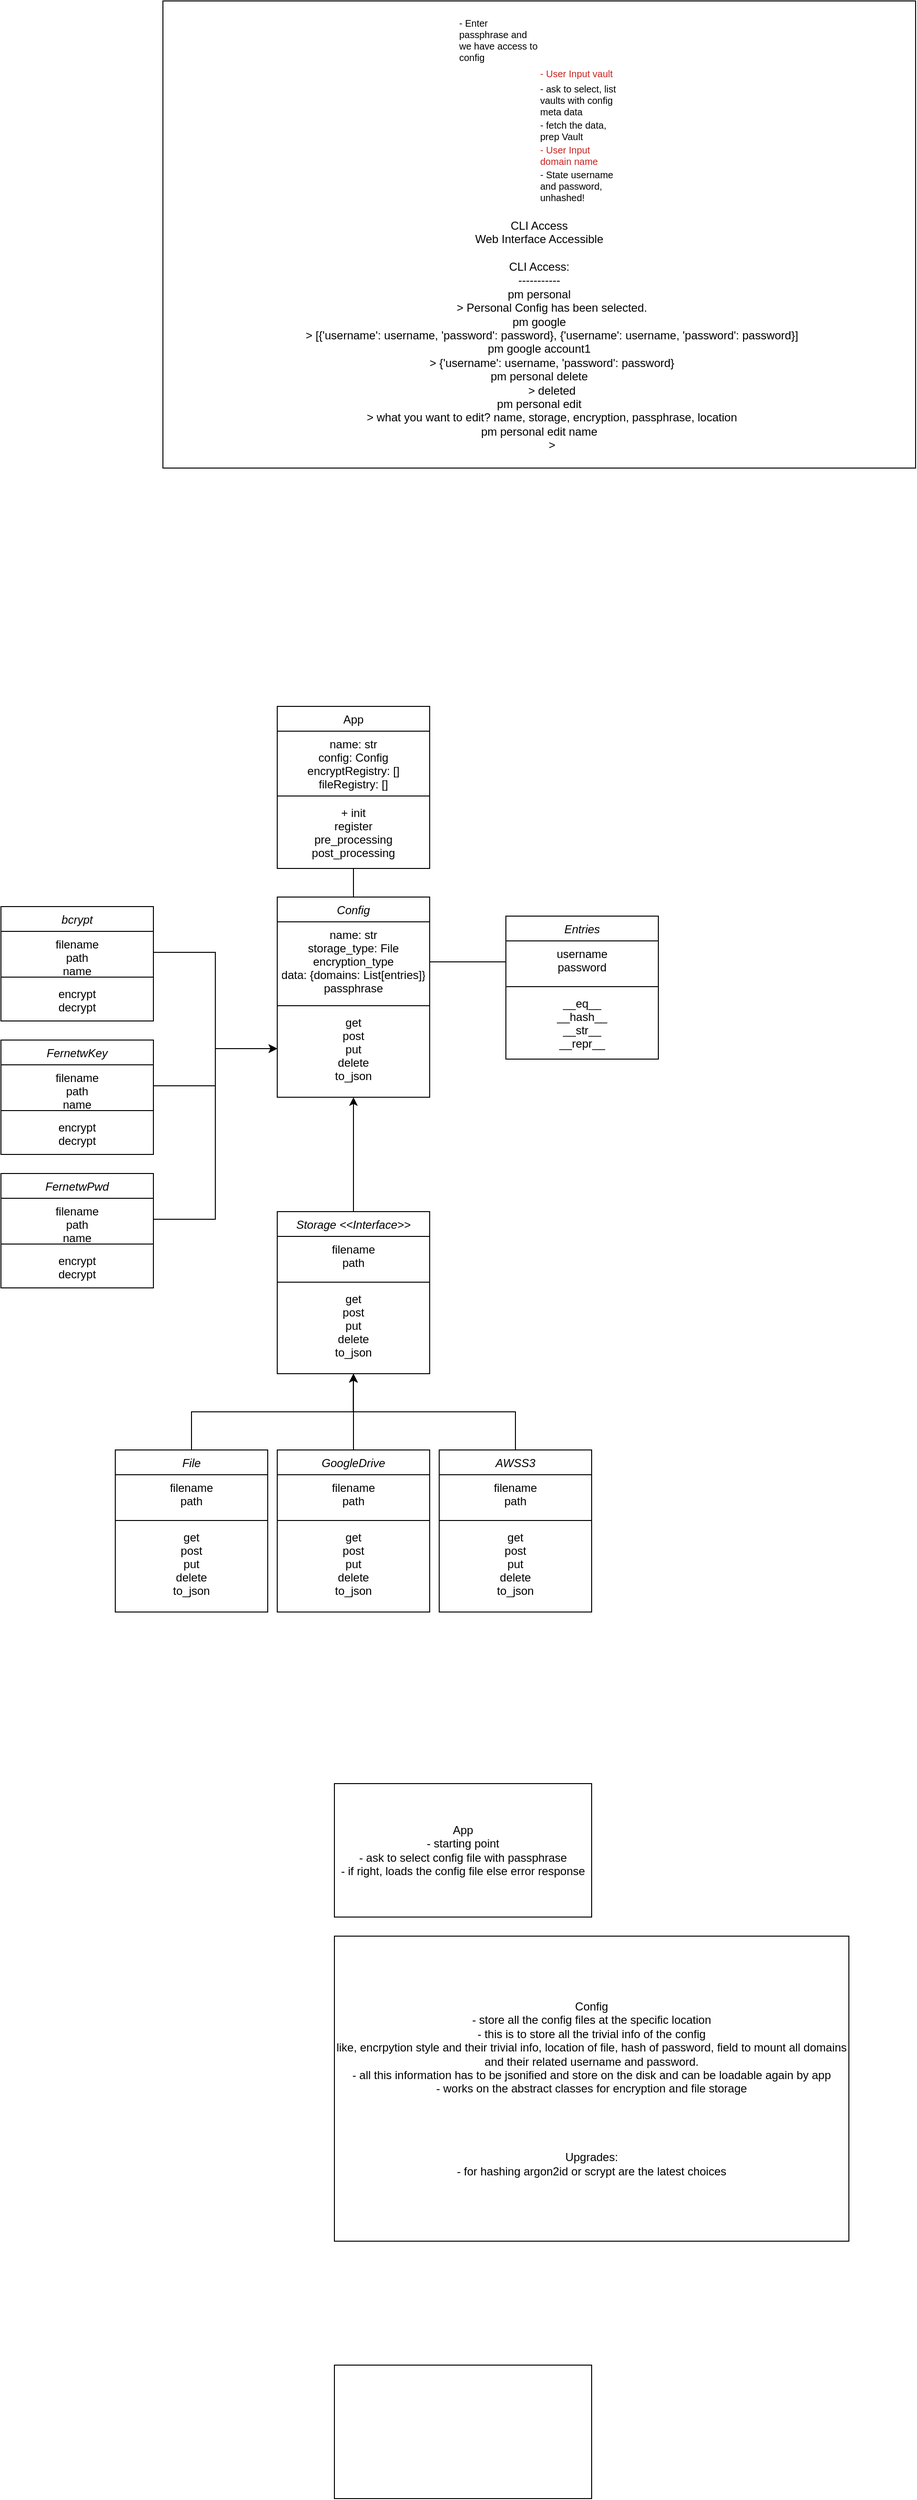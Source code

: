 <mxfile version="24.6.4" type="device">
  <diagram id="C5RBs43oDa-KdzZeNtuy" name="Page-1">
    <mxGraphModel dx="2261" dy="2076" grid="1" gridSize="10" guides="1" tooltips="1" connect="1" arrows="1" fold="1" page="1" pageScale="1" pageWidth="827" pageHeight="1169" math="0" shadow="0">
      <root>
        <mxCell id="WIyWlLk6GJQsqaUBKTNV-0" />
        <mxCell id="WIyWlLk6GJQsqaUBKTNV-1" parent="WIyWlLk6GJQsqaUBKTNV-0" />
        <mxCell id="zkfFHV4jXpPFQw0GAbJ--0" value="Entries" style="swimlane;fontStyle=2;align=center;verticalAlign=top;childLayout=stackLayout;horizontal=1;startSize=26;horizontalStack=0;resizeParent=1;resizeLast=0;collapsible=1;marginBottom=0;rounded=0;shadow=0;strokeWidth=1;labelBackgroundColor=none;" parent="WIyWlLk6GJQsqaUBKTNV-1" vertex="1">
          <mxGeometry x="260" width="160" height="150" as="geometry">
            <mxRectangle x="230" y="140" width="160" height="26" as="alternateBounds" />
          </mxGeometry>
        </mxCell>
        <mxCell id="zkfFHV4jXpPFQw0GAbJ--1" value="username&#xa;password" style="text;align=center;verticalAlign=top;spacingLeft=4;spacingRight=4;overflow=hidden;rotatable=0;points=[[0,0.5],[1,0.5]];portConstraint=eastwest;labelBackgroundColor=none;" parent="zkfFHV4jXpPFQw0GAbJ--0" vertex="1">
          <mxGeometry y="26" width="160" height="44" as="geometry" />
        </mxCell>
        <mxCell id="zkfFHV4jXpPFQw0GAbJ--4" value="" style="line;html=1;strokeWidth=1;align=left;verticalAlign=middle;spacingTop=-1;spacingLeft=3;spacingRight=3;rotatable=0;labelPosition=right;points=[];portConstraint=eastwest;labelBackgroundColor=none;" parent="zkfFHV4jXpPFQw0GAbJ--0" vertex="1">
          <mxGeometry y="70" width="160" height="8" as="geometry" />
        </mxCell>
        <mxCell id="zkfFHV4jXpPFQw0GAbJ--5" value="__eq__&#xa;__hash__&#xa;__str__&#xa;__repr__" style="text;align=center;verticalAlign=top;spacingLeft=4;spacingRight=4;overflow=hidden;rotatable=0;points=[[0,0.5],[1,0.5]];portConstraint=eastwest;labelBackgroundColor=none;" parent="zkfFHV4jXpPFQw0GAbJ--0" vertex="1">
          <mxGeometry y="78" width="160" height="72" as="geometry" />
        </mxCell>
        <mxCell id="zkfFHV4jXpPFQw0GAbJ--17" value="App" style="swimlane;fontStyle=0;align=center;verticalAlign=top;childLayout=stackLayout;horizontal=1;startSize=26;horizontalStack=0;resizeParent=1;resizeLast=0;collapsible=1;marginBottom=0;rounded=0;shadow=0;strokeWidth=1;labelBackgroundColor=none;" parent="WIyWlLk6GJQsqaUBKTNV-1" vertex="1">
          <mxGeometry x="20" y="-220" width="160" height="170" as="geometry">
            <mxRectangle x="120" y="-210" width="160" height="26" as="alternateBounds" />
          </mxGeometry>
        </mxCell>
        <mxCell id="zkfFHV4jXpPFQw0GAbJ--18" value="name: str&#xa;config: Config&#xa;encryptRegistry: []&#xa;fileRegistry: []" style="text;align=center;verticalAlign=top;spacingLeft=4;spacingRight=4;overflow=hidden;rotatable=0;points=[[0,0.5],[1,0.5]];portConstraint=eastwest;labelBackgroundColor=none;" parent="zkfFHV4jXpPFQw0GAbJ--17" vertex="1">
          <mxGeometry y="26" width="160" height="64" as="geometry" />
        </mxCell>
        <mxCell id="zkfFHV4jXpPFQw0GAbJ--23" value="" style="line;html=1;strokeWidth=1;align=left;verticalAlign=middle;spacingTop=-1;spacingLeft=3;spacingRight=3;rotatable=0;labelPosition=right;points=[];portConstraint=eastwest;labelBackgroundColor=none;" parent="zkfFHV4jXpPFQw0GAbJ--17" vertex="1">
          <mxGeometry y="90" width="160" height="8" as="geometry" />
        </mxCell>
        <mxCell id="zkfFHV4jXpPFQw0GAbJ--24" value="+ init&#xa;register&#xa;pre_processing&#xa;post_processing" style="text;align=center;verticalAlign=top;spacingLeft=4;spacingRight=4;overflow=hidden;rotatable=0;points=[[0,0.5],[1,0.5]];portConstraint=eastwest;labelBackgroundColor=none;" parent="zkfFHV4jXpPFQw0GAbJ--17" vertex="1">
          <mxGeometry y="98" width="160" height="72" as="geometry" />
        </mxCell>
        <mxCell id="KMxtjk_TlvN9ZybdX43b-0" value="Config" style="swimlane;fontStyle=2;align=center;verticalAlign=top;childLayout=stackLayout;horizontal=1;startSize=26;horizontalStack=0;resizeParent=1;resizeLast=0;collapsible=1;marginBottom=0;rounded=0;shadow=0;strokeWidth=1;labelBackgroundColor=none;" parent="WIyWlLk6GJQsqaUBKTNV-1" vertex="1">
          <mxGeometry x="20" y="-20" width="160" height="210" as="geometry">
            <mxRectangle x="20" y="-20" width="160" height="26" as="alternateBounds" />
          </mxGeometry>
        </mxCell>
        <mxCell id="KMxtjk_TlvN9ZybdX43b-1" value="name: str&#xa;storage_type: File&#xa;encryption_type&#xa;data: {domains: List[entries]}&#xa;passphrase" style="text;align=center;verticalAlign=top;spacingLeft=4;spacingRight=4;overflow=hidden;rotatable=0;points=[[0,0.5],[1,0.5]];portConstraint=eastwest;labelBackgroundColor=none;" parent="KMxtjk_TlvN9ZybdX43b-0" vertex="1">
          <mxGeometry y="26" width="160" height="84" as="geometry" />
        </mxCell>
        <mxCell id="KMxtjk_TlvN9ZybdX43b-2" value="" style="line;html=1;strokeWidth=1;align=left;verticalAlign=middle;spacingTop=-1;spacingLeft=3;spacingRight=3;rotatable=0;labelPosition=right;points=[];portConstraint=eastwest;labelBackgroundColor=none;" parent="KMxtjk_TlvN9ZybdX43b-0" vertex="1">
          <mxGeometry y="110" width="160" height="8" as="geometry" />
        </mxCell>
        <mxCell id="KMxtjk_TlvN9ZybdX43b-3" value="get&#xa;post&#xa;put&#xa;delete&#xa;to_json" style="text;align=center;verticalAlign=top;spacingLeft=4;spacingRight=4;overflow=hidden;rotatable=0;points=[[0,0.5],[1,0.5]];portConstraint=eastwest;labelBackgroundColor=none;" parent="KMxtjk_TlvN9ZybdX43b-0" vertex="1">
          <mxGeometry y="118" width="160" height="82" as="geometry" />
        </mxCell>
        <mxCell id="KMxtjk_TlvN9ZybdX43b-15" value="" style="endArrow=classic;html=1;rounded=0;exitX=0.5;exitY=0;exitDx=0;exitDy=0;edgeStyle=orthogonalEdgeStyle;entryX=0.5;entryY=1;entryDx=0;entryDy=0;labelBackgroundColor=none;fontColor=default;" parent="WIyWlLk6GJQsqaUBKTNV-1" source="KMxtjk_TlvN9ZybdX43b-26" edge="1">
          <mxGeometry width="50" height="50" relative="1" as="geometry">
            <mxPoint x="100" y="660" as="sourcePoint" />
            <mxPoint x="100" y="480" as="targetPoint" />
            <Array as="points" />
          </mxGeometry>
        </mxCell>
        <mxCell id="KMxtjk_TlvN9ZybdX43b-20" value="" style="endArrow=classic;html=1;rounded=0;exitX=0.5;exitY=0;exitDx=0;exitDy=0;edgeStyle=orthogonalEdgeStyle;entryX=0.499;entryY=1.003;entryDx=0;entryDy=0;entryPerimeter=0;labelBackgroundColor=none;fontColor=default;" parent="WIyWlLk6GJQsqaUBKTNV-1" source="KMxtjk_TlvN9ZybdX43b-21" edge="1">
          <mxGeometry width="50" height="50" relative="1" as="geometry">
            <mxPoint x="-70" y="660" as="sourcePoint" />
            <mxPoint x="99.84" y="480.366" as="targetPoint" />
            <Array as="points">
              <mxPoint x="-70" y="520" />
              <mxPoint x="100" y="520" />
            </Array>
          </mxGeometry>
        </mxCell>
        <mxCell id="KMxtjk_TlvN9ZybdX43b-21" value="File" style="swimlane;fontStyle=2;align=center;verticalAlign=top;childLayout=stackLayout;horizontal=1;startSize=26;horizontalStack=0;resizeParent=1;resizeLast=0;collapsible=1;marginBottom=0;rounded=0;shadow=0;strokeWidth=1;labelBackgroundColor=none;" parent="WIyWlLk6GJQsqaUBKTNV-1" vertex="1">
          <mxGeometry x="-150" y="560" width="160" height="170" as="geometry">
            <mxRectangle x="230" y="140" width="160" height="26" as="alternateBounds" />
          </mxGeometry>
        </mxCell>
        <mxCell id="KMxtjk_TlvN9ZybdX43b-22" value="filename&#xa;path" style="text;align=center;verticalAlign=top;spacingLeft=4;spacingRight=4;overflow=hidden;rotatable=0;points=[[0,0.5],[1,0.5]];portConstraint=eastwest;labelBackgroundColor=none;" parent="KMxtjk_TlvN9ZybdX43b-21" vertex="1">
          <mxGeometry y="26" width="160" height="44" as="geometry" />
        </mxCell>
        <mxCell id="KMxtjk_TlvN9ZybdX43b-23" value="" style="line;html=1;strokeWidth=1;align=left;verticalAlign=middle;spacingTop=-1;spacingLeft=3;spacingRight=3;rotatable=0;labelPosition=right;points=[];portConstraint=eastwest;labelBackgroundColor=none;" parent="KMxtjk_TlvN9ZybdX43b-21" vertex="1">
          <mxGeometry y="70" width="160" height="8" as="geometry" />
        </mxCell>
        <mxCell id="KMxtjk_TlvN9ZybdX43b-25" value="get&#xa;post&#xa;put&#xa;delete&#xa;to_json" style="text;align=center;verticalAlign=top;spacingLeft=4;spacingRight=4;overflow=hidden;rotatable=0;points=[[0,0.5],[1,0.5]];portConstraint=eastwest;labelBackgroundColor=none;" parent="KMxtjk_TlvN9ZybdX43b-21" vertex="1">
          <mxGeometry y="78" width="160" height="92" as="geometry" />
        </mxCell>
        <mxCell id="KMxtjk_TlvN9ZybdX43b-26" value="GoogleDrive" style="swimlane;fontStyle=2;align=center;verticalAlign=top;childLayout=stackLayout;horizontal=1;startSize=26;horizontalStack=0;resizeParent=1;resizeLast=0;collapsible=1;marginBottom=0;rounded=0;shadow=0;strokeWidth=1;labelBackgroundColor=none;" parent="WIyWlLk6GJQsqaUBKTNV-1" vertex="1">
          <mxGeometry x="20" y="560" width="160" height="170" as="geometry">
            <mxRectangle x="230" y="140" width="160" height="26" as="alternateBounds" />
          </mxGeometry>
        </mxCell>
        <mxCell id="KMxtjk_TlvN9ZybdX43b-27" value="filename&#xa;path" style="text;align=center;verticalAlign=top;spacingLeft=4;spacingRight=4;overflow=hidden;rotatable=0;points=[[0,0.5],[1,0.5]];portConstraint=eastwest;labelBackgroundColor=none;" parent="KMxtjk_TlvN9ZybdX43b-26" vertex="1">
          <mxGeometry y="26" width="160" height="44" as="geometry" />
        </mxCell>
        <mxCell id="KMxtjk_TlvN9ZybdX43b-28" value="" style="line;html=1;strokeWidth=1;align=left;verticalAlign=middle;spacingTop=-1;spacingLeft=3;spacingRight=3;rotatable=0;labelPosition=right;points=[];portConstraint=eastwest;labelBackgroundColor=none;" parent="KMxtjk_TlvN9ZybdX43b-26" vertex="1">
          <mxGeometry y="70" width="160" height="8" as="geometry" />
        </mxCell>
        <mxCell id="KMxtjk_TlvN9ZybdX43b-29" value="get&#xa;post&#xa;put&#xa;delete&#xa;to_json" style="text;align=center;verticalAlign=top;spacingLeft=4;spacingRight=4;overflow=hidden;rotatable=0;points=[[0,0.5],[1,0.5]];portConstraint=eastwest;labelBackgroundColor=none;" parent="KMxtjk_TlvN9ZybdX43b-26" vertex="1">
          <mxGeometry y="78" width="160" height="92" as="geometry" />
        </mxCell>
        <mxCell id="KMxtjk_TlvN9ZybdX43b-30" value="AWSS3" style="swimlane;fontStyle=2;align=center;verticalAlign=top;childLayout=stackLayout;horizontal=1;startSize=26;horizontalStack=0;resizeParent=1;resizeLast=0;collapsible=1;marginBottom=0;rounded=0;shadow=0;strokeWidth=1;labelBackgroundColor=none;" parent="WIyWlLk6GJQsqaUBKTNV-1" vertex="1">
          <mxGeometry x="190" y="560" width="160" height="170" as="geometry">
            <mxRectangle x="230" y="140" width="160" height="26" as="alternateBounds" />
          </mxGeometry>
        </mxCell>
        <mxCell id="KMxtjk_TlvN9ZybdX43b-31" value="filename&#xa;path" style="text;align=center;verticalAlign=top;spacingLeft=4;spacingRight=4;overflow=hidden;rotatable=0;points=[[0,0.5],[1,0.5]];portConstraint=eastwest;labelBackgroundColor=none;" parent="KMxtjk_TlvN9ZybdX43b-30" vertex="1">
          <mxGeometry y="26" width="160" height="44" as="geometry" />
        </mxCell>
        <mxCell id="KMxtjk_TlvN9ZybdX43b-32" value="" style="line;html=1;strokeWidth=1;align=left;verticalAlign=middle;spacingTop=-1;spacingLeft=3;spacingRight=3;rotatable=0;labelPosition=right;points=[];portConstraint=eastwest;labelBackgroundColor=none;" parent="KMxtjk_TlvN9ZybdX43b-30" vertex="1">
          <mxGeometry y="70" width="160" height="8" as="geometry" />
        </mxCell>
        <mxCell id="KMxtjk_TlvN9ZybdX43b-33" value="get&#xa;post&#xa;put&#xa;delete&#xa;to_json" style="text;align=center;verticalAlign=top;spacingLeft=4;spacingRight=4;overflow=hidden;rotatable=0;points=[[0,0.5],[1,0.5]];portConstraint=eastwest;labelBackgroundColor=none;" parent="KMxtjk_TlvN9ZybdX43b-30" vertex="1">
          <mxGeometry y="78" width="160" height="92" as="geometry" />
        </mxCell>
        <mxCell id="KMxtjk_TlvN9ZybdX43b-36" value="" style="endArrow=none;html=1;rounded=0;entryX=0.5;entryY=1;entryDx=0;entryDy=0;exitX=0.5;exitY=0;exitDx=0;exitDy=0;edgeStyle=orthogonalEdgeStyle;labelBackgroundColor=none;fontColor=default;" parent="WIyWlLk6GJQsqaUBKTNV-1" source="KMxtjk_TlvN9ZybdX43b-0" target="zkfFHV4jXpPFQw0GAbJ--17" edge="1">
          <mxGeometry width="50" height="50" relative="1" as="geometry">
            <mxPoint x="70" y="-190" as="sourcePoint" />
            <mxPoint x="120" y="-240" as="targetPoint" />
          </mxGeometry>
        </mxCell>
        <mxCell id="KMxtjk_TlvN9ZybdX43b-38" value="" style="endArrow=classic;html=1;rounded=0;exitX=0.5;exitY=0;exitDx=0;exitDy=0;edgeStyle=elbowEdgeStyle;elbow=vertical;labelBackgroundColor=none;fontColor=default;" parent="WIyWlLk6GJQsqaUBKTNV-1" source="KMxtjk_TlvN9ZybdX43b-30" edge="1">
          <mxGeometry width="50" height="50" relative="1" as="geometry">
            <mxPoint x="270" y="660" as="sourcePoint" />
            <mxPoint x="100" y="480" as="targetPoint" />
            <Array as="points">
              <mxPoint x="180" y="520" />
            </Array>
          </mxGeometry>
        </mxCell>
        <mxCell id="KMxtjk_TlvN9ZybdX43b-39" value="FernetwKey" style="swimlane;fontStyle=2;align=center;verticalAlign=top;childLayout=stackLayout;horizontal=1;startSize=26;horizontalStack=0;resizeParent=1;resizeLast=0;collapsible=1;marginBottom=0;rounded=0;shadow=0;strokeWidth=1;labelBackgroundColor=none;" parent="WIyWlLk6GJQsqaUBKTNV-1" vertex="1">
          <mxGeometry x="-270" y="130" width="160" height="120" as="geometry">
            <mxRectangle x="-270" y="130" width="160" height="26" as="alternateBounds" />
          </mxGeometry>
        </mxCell>
        <mxCell id="KMxtjk_TlvN9ZybdX43b-40" value="filename&#xa;path&#xa;name" style="text;align=center;verticalAlign=top;spacingLeft=4;spacingRight=4;overflow=hidden;rotatable=0;points=[[0,0.5],[1,0.5]];portConstraint=eastwest;labelBackgroundColor=none;" parent="KMxtjk_TlvN9ZybdX43b-39" vertex="1">
          <mxGeometry y="26" width="160" height="44" as="geometry" />
        </mxCell>
        <mxCell id="KMxtjk_TlvN9ZybdX43b-41" value="" style="line;html=1;strokeWidth=1;align=left;verticalAlign=middle;spacingTop=-1;spacingLeft=3;spacingRight=3;rotatable=0;labelPosition=right;points=[];portConstraint=eastwest;labelBackgroundColor=none;" parent="KMxtjk_TlvN9ZybdX43b-39" vertex="1">
          <mxGeometry y="70" width="160" height="8" as="geometry" />
        </mxCell>
        <mxCell id="KMxtjk_TlvN9ZybdX43b-42" value="encrypt&#xa;decrypt" style="text;align=center;verticalAlign=top;spacingLeft=4;spacingRight=4;overflow=hidden;rotatable=0;points=[[0,0.5],[1,0.5]];portConstraint=eastwest;labelBackgroundColor=none;" parent="KMxtjk_TlvN9ZybdX43b-39" vertex="1">
          <mxGeometry y="78" width="160" height="42" as="geometry" />
        </mxCell>
        <mxCell id="KMxtjk_TlvN9ZybdX43b-44" value="FernetwPwd" style="swimlane;fontStyle=2;align=center;verticalAlign=top;childLayout=stackLayout;horizontal=1;startSize=26;horizontalStack=0;resizeParent=1;resizeLast=0;collapsible=1;marginBottom=0;rounded=0;shadow=0;strokeWidth=1;labelBackgroundColor=none;" parent="WIyWlLk6GJQsqaUBKTNV-1" vertex="1">
          <mxGeometry x="-270" y="270" width="160" height="120" as="geometry">
            <mxRectangle x="-270" y="270" width="160" height="26" as="alternateBounds" />
          </mxGeometry>
        </mxCell>
        <mxCell id="KMxtjk_TlvN9ZybdX43b-45" value="filename&#xa;path&#xa;name" style="text;align=center;verticalAlign=top;spacingLeft=4;spacingRight=4;overflow=hidden;rotatable=0;points=[[0,0.5],[1,0.5]];portConstraint=eastwest;labelBackgroundColor=none;" parent="KMxtjk_TlvN9ZybdX43b-44" vertex="1">
          <mxGeometry y="26" width="160" height="44" as="geometry" />
        </mxCell>
        <mxCell id="KMxtjk_TlvN9ZybdX43b-46" value="" style="line;html=1;strokeWidth=1;align=left;verticalAlign=middle;spacingTop=-1;spacingLeft=3;spacingRight=3;rotatable=0;labelPosition=right;points=[];portConstraint=eastwest;labelBackgroundColor=none;" parent="KMxtjk_TlvN9ZybdX43b-44" vertex="1">
          <mxGeometry y="70" width="160" height="8" as="geometry" />
        </mxCell>
        <mxCell id="KMxtjk_TlvN9ZybdX43b-47" value="encrypt&#xa;decrypt" style="text;align=center;verticalAlign=top;spacingLeft=4;spacingRight=4;overflow=hidden;rotatable=0;points=[[0,0.5],[1,0.5]];portConstraint=eastwest;labelBackgroundColor=none;" parent="KMxtjk_TlvN9ZybdX43b-44" vertex="1">
          <mxGeometry y="78" width="160" height="42" as="geometry" />
        </mxCell>
        <mxCell id="KMxtjk_TlvN9ZybdX43b-49" value="" style="endArrow=classic;html=1;rounded=0;entryX=0;entryY=0.5;entryDx=0;entryDy=0;exitX=1;exitY=0.5;exitDx=0;exitDy=0;edgeStyle=elbowEdgeStyle;labelBackgroundColor=none;fontColor=default;" parent="WIyWlLk6GJQsqaUBKTNV-1" source="KMxtjk_TlvN9ZybdX43b-40" target="KMxtjk_TlvN9ZybdX43b-3" edge="1">
          <mxGeometry width="50" height="50" relative="1" as="geometry">
            <mxPoint x="-60" y="250" as="sourcePoint" />
            <mxPoint x="-10" y="200" as="targetPoint" />
          </mxGeometry>
        </mxCell>
        <mxCell id="KMxtjk_TlvN9ZybdX43b-50" value="" style="endArrow=classic;html=1;rounded=0;entryX=0;entryY=0.5;entryDx=0;entryDy=0;exitX=1;exitY=0.5;exitDx=0;exitDy=0;edgeStyle=elbowEdgeStyle;labelBackgroundColor=none;fontColor=default;" parent="WIyWlLk6GJQsqaUBKTNV-1" source="KMxtjk_TlvN9ZybdX43b-45" target="KMxtjk_TlvN9ZybdX43b-3" edge="1">
          <mxGeometry width="50" height="50" relative="1" as="geometry">
            <mxPoint x="-130" y="148" as="sourcePoint" />
            <mxPoint x="30" y="189" as="targetPoint" />
          </mxGeometry>
        </mxCell>
        <mxCell id="KMxtjk_TlvN9ZybdX43b-51" value="bcrypt" style="swimlane;fontStyle=2;align=center;verticalAlign=top;childLayout=stackLayout;horizontal=1;startSize=26;horizontalStack=0;resizeParent=1;resizeLast=0;collapsible=1;marginBottom=0;rounded=0;shadow=0;strokeWidth=1;labelBackgroundColor=none;" parent="WIyWlLk6GJQsqaUBKTNV-1" vertex="1">
          <mxGeometry x="-270" y="-10" width="160" height="120" as="geometry">
            <mxRectangle x="-270" y="-10" width="160" height="26" as="alternateBounds" />
          </mxGeometry>
        </mxCell>
        <mxCell id="KMxtjk_TlvN9ZybdX43b-52" value="filename&#xa;path&#xa;name" style="text;align=center;verticalAlign=top;spacingLeft=4;spacingRight=4;overflow=hidden;rotatable=0;points=[[0,0.5],[1,0.5]];portConstraint=eastwest;labelBackgroundColor=none;" parent="KMxtjk_TlvN9ZybdX43b-51" vertex="1">
          <mxGeometry y="26" width="160" height="44" as="geometry" />
        </mxCell>
        <mxCell id="KMxtjk_TlvN9ZybdX43b-53" value="" style="line;html=1;strokeWidth=1;align=left;verticalAlign=middle;spacingTop=-1;spacingLeft=3;spacingRight=3;rotatable=0;labelPosition=right;points=[];portConstraint=eastwest;labelBackgroundColor=none;" parent="KMxtjk_TlvN9ZybdX43b-51" vertex="1">
          <mxGeometry y="70" width="160" height="8" as="geometry" />
        </mxCell>
        <mxCell id="KMxtjk_TlvN9ZybdX43b-54" value="encrypt&#xa;decrypt" style="text;align=center;verticalAlign=top;spacingLeft=4;spacingRight=4;overflow=hidden;rotatable=0;points=[[0,0.5],[1,0.5]];portConstraint=eastwest;labelBackgroundColor=none;" parent="KMxtjk_TlvN9ZybdX43b-51" vertex="1">
          <mxGeometry y="78" width="160" height="42" as="geometry" />
        </mxCell>
        <mxCell id="KMxtjk_TlvN9ZybdX43b-55" value="" style="endArrow=classic;html=1;rounded=0;entryX=0;entryY=0.5;entryDx=0;entryDy=0;exitX=1;exitY=0.5;exitDx=0;exitDy=0;edgeStyle=elbowEdgeStyle;labelBackgroundColor=none;fontColor=default;" parent="WIyWlLk6GJQsqaUBKTNV-1" source="KMxtjk_TlvN9ZybdX43b-52" target="KMxtjk_TlvN9ZybdX43b-3" edge="1">
          <mxGeometry width="50" height="50" relative="1" as="geometry">
            <mxPoint x="300" y="200" as="sourcePoint" />
            <mxPoint x="350" y="150" as="targetPoint" />
          </mxGeometry>
        </mxCell>
        <mxCell id="KMxtjk_TlvN9ZybdX43b-56" value="&lt;table align=&quot;center&quot; style=&quot;font-family: &amp;quot;Liberation Sans&amp;quot;; font-size: x-small;&quot; border=&quot;0&quot; cellspacing=&quot;0&quot;&gt;&lt;colgroup width=&quot;85&quot; span=&quot;2&quot;&gt;&lt;/colgroup&gt;&lt;tbody&gt;&lt;tr&gt;&lt;td align=&quot;left&quot; height=&quot;17&quot;&gt;- Enter passphrase and we have access to config&lt;/td&gt;&lt;td align=&quot;left&quot;&gt;&lt;br&gt;&lt;/td&gt;&lt;/tr&gt;&lt;tr&gt;&lt;td align=&quot;left&quot; height=&quot;17&quot;&gt;&lt;br&gt;&lt;/td&gt;&lt;td align=&quot;left&quot;&gt;&lt;font color=&quot;#C9211E&quot;&gt;- User Input vault&lt;/font&gt;&lt;/td&gt;&lt;/tr&gt;&lt;tr&gt;&lt;td align=&quot;left&quot; height=&quot;17&quot;&gt;&lt;br&gt;&lt;/td&gt;&lt;td align=&quot;left&quot;&gt;- ask to select, list vaults with config meta data&lt;/td&gt;&lt;/tr&gt;&lt;tr&gt;&lt;td align=&quot;left&quot; height=&quot;17&quot;&gt;&lt;br&gt;&lt;/td&gt;&lt;td align=&quot;left&quot;&gt;- fetch the data, prep Vault&lt;/td&gt;&lt;/tr&gt;&lt;tr&gt;&lt;td align=&quot;left&quot; height=&quot;17&quot;&gt;&lt;br&gt;&lt;/td&gt;&lt;td align=&quot;left&quot;&gt;&lt;font color=&quot;#C9211E&quot;&gt;- User Input domain name&lt;/font&gt;&lt;/td&gt;&lt;/tr&gt;&lt;tr&gt;&lt;td align=&quot;left&quot; height=&quot;17&quot;&gt;&lt;br&gt;&lt;/td&gt;&lt;td align=&quot;left&quot;&gt;- State username and password, unhashed!&lt;/td&gt;&lt;/tr&gt;&lt;/tbody&gt;&lt;/table&gt;&lt;br&gt;&lt;div&gt;&lt;div&gt;CLI Access&lt;/div&gt;&lt;div&gt;Web Interface Accessible&lt;/div&gt;&lt;div&gt;&lt;br&gt;&lt;/div&gt;&lt;div&gt;CLI Access:&lt;/div&gt;&lt;div&gt;-----------&lt;/div&gt;&lt;div&gt;pm personal&lt;/div&gt;&lt;div&gt;&lt;span style=&quot;white-space: normal;&quot;&gt;&lt;span style=&quot;white-space:pre&quot;&gt;&#x9;&lt;/span&gt;&amp;gt; Personal Config has been selected.&lt;/span&gt;&lt;/div&gt;&lt;div&gt;pm google&lt;/div&gt;&lt;div&gt;&lt;span style=&quot;white-space: normal;&quot;&gt;&lt;span style=&quot;white-space:pre&quot;&gt;&#x9;&lt;/span&gt;&amp;gt; [{&#39;username&#39;: username, &#39;password&#39;: password}, {&#39;username&#39;: username, &#39;password&#39;: password}]&lt;/span&gt;&lt;/div&gt;&lt;div&gt;pm google account1&lt;/div&gt;&lt;div&gt;&lt;span style=&quot;white-space: normal;&quot;&gt;&lt;span style=&quot;white-space:pre&quot;&gt;&#x9;&lt;/span&gt;&amp;gt; {&#39;username&#39;: username, &#39;password&#39;: password}&lt;/span&gt;&lt;/div&gt;&lt;div&gt;pm personal delete&lt;/div&gt;&lt;div&gt;&lt;span style=&quot;white-space: normal;&quot;&gt;&lt;span style=&quot;white-space:pre&quot;&gt;&#x9;&lt;/span&gt;&amp;gt; deleted&lt;/span&gt;&lt;/div&gt;&lt;div&gt;pm personal edit&lt;/div&gt;&lt;div&gt;&lt;span style=&quot;white-space: normal;&quot;&gt;&lt;span style=&quot;white-space:pre&quot;&gt;&#x9;&lt;/span&gt;&amp;gt; what you want to edit? name, storage, encryption, passphrase, location&lt;/span&gt;&lt;/div&gt;&lt;div&gt;pm personal edit name&lt;/div&gt;&lt;div&gt;&lt;span style=&quot;white-space: normal;&quot;&gt;&lt;span style=&quot;white-space:pre&quot;&gt;&#x9;&lt;/span&gt;&amp;gt;&lt;/span&gt;&lt;/div&gt;&lt;/div&gt;" style="rounded=0;whiteSpace=wrap;html=1;" parent="WIyWlLk6GJQsqaUBKTNV-1" vertex="1">
          <mxGeometry x="-100" y="-960" width="790" height="490" as="geometry" />
        </mxCell>
        <mxCell id="9E2WWU8BKXoRJev0Updc-2" value="&lt;div&gt;App&lt;/div&gt;&lt;div&gt;- starting point&lt;/div&gt;&lt;div&gt;- ask to select config file with passphrase&lt;/div&gt;&lt;div&gt;- if right, loads the config file else error response&lt;/div&gt;" style="rounded=0;whiteSpace=wrap;html=1;" parent="WIyWlLk6GJQsqaUBKTNV-1" vertex="1">
          <mxGeometry x="80" y="910" width="270" height="140" as="geometry" />
        </mxCell>
        <mxCell id="9E2WWU8BKXoRJev0Updc-3" value="&lt;div&gt;Config&lt;/div&gt;&lt;div&gt;- store all the config files at the specific location&lt;/div&gt;&lt;div&gt;- this is to store all the trivial info of the config&lt;/div&gt;&lt;div&gt;like, encrpytion style and their trivial info, location of file, hash of password, field to mount all domains and their related username and password.&lt;/div&gt;&lt;div&gt;- all this information has to be jsonified and store on the disk and can be loadable again by app&lt;/div&gt;&lt;div&gt;- works on the abstract classes for encryption and file storage&lt;/div&gt;&lt;div&gt;&lt;br&gt;&lt;/div&gt;&lt;div&gt;&lt;br&gt;&lt;/div&gt;&lt;div&gt;&lt;br&gt;&lt;/div&gt;&lt;div&gt;&lt;br&gt;&lt;/div&gt;&lt;div&gt;Upgrades:&lt;/div&gt;&lt;div&gt;- for hashing&amp;nbsp;argon2id or scrypt are the latest choices&lt;/div&gt;" style="rounded=0;whiteSpace=wrap;html=1;" parent="WIyWlLk6GJQsqaUBKTNV-1" vertex="1">
          <mxGeometry x="80" y="1070" width="540" height="320" as="geometry" />
        </mxCell>
        <mxCell id="9E2WWU8BKXoRJev0Updc-4" value="" style="rounded=0;whiteSpace=wrap;html=1;" parent="WIyWlLk6GJQsqaUBKTNV-1" vertex="1">
          <mxGeometry x="80" y="1520" width="270" height="140" as="geometry" />
        </mxCell>
        <mxCell id="9E2WWU8BKXoRJev0Updc-7" value="Storage &lt;&lt;Interface&gt;&gt;" style="swimlane;fontStyle=2;align=center;verticalAlign=top;childLayout=stackLayout;horizontal=1;startSize=26;horizontalStack=0;resizeParent=1;resizeLast=0;collapsible=1;marginBottom=0;rounded=0;shadow=0;strokeWidth=1;labelBackgroundColor=none;" parent="WIyWlLk6GJQsqaUBKTNV-1" vertex="1">
          <mxGeometry x="20" y="310" width="160" height="170" as="geometry">
            <mxRectangle x="230" y="140" width="160" height="26" as="alternateBounds" />
          </mxGeometry>
        </mxCell>
        <mxCell id="9E2WWU8BKXoRJev0Updc-8" value="filename&#xa;path" style="text;align=center;verticalAlign=top;spacingLeft=4;spacingRight=4;overflow=hidden;rotatable=0;points=[[0,0.5],[1,0.5]];portConstraint=eastwest;labelBackgroundColor=none;" parent="9E2WWU8BKXoRJev0Updc-7" vertex="1">
          <mxGeometry y="26" width="160" height="44" as="geometry" />
        </mxCell>
        <mxCell id="9E2WWU8BKXoRJev0Updc-9" value="" style="line;html=1;strokeWidth=1;align=left;verticalAlign=middle;spacingTop=-1;spacingLeft=3;spacingRight=3;rotatable=0;labelPosition=right;points=[];portConstraint=eastwest;labelBackgroundColor=none;" parent="9E2WWU8BKXoRJev0Updc-7" vertex="1">
          <mxGeometry y="70" width="160" height="8" as="geometry" />
        </mxCell>
        <mxCell id="9E2WWU8BKXoRJev0Updc-10" value="get&#xa;post&#xa;put&#xa;delete&#xa;to_json" style="text;align=center;verticalAlign=top;spacingLeft=4;spacingRight=4;overflow=hidden;rotatable=0;points=[[0,0.5],[1,0.5]];portConstraint=eastwest;labelBackgroundColor=none;" parent="9E2WWU8BKXoRJev0Updc-7" vertex="1">
          <mxGeometry y="78" width="160" height="92" as="geometry" />
        </mxCell>
        <mxCell id="9E2WWU8BKXoRJev0Updc-11" value="" style="endArrow=classic;html=1;rounded=0;exitX=0.5;exitY=0;exitDx=0;exitDy=0;entryX=0.5;entryY=1;entryDx=0;entryDy=0;" parent="WIyWlLk6GJQsqaUBKTNV-1" source="9E2WWU8BKXoRJev0Updc-7" target="KMxtjk_TlvN9ZybdX43b-0" edge="1">
          <mxGeometry width="50" height="50" relative="1" as="geometry">
            <mxPoint x="90" y="390" as="sourcePoint" />
            <mxPoint x="100" y="200" as="targetPoint" />
          </mxGeometry>
        </mxCell>
        <mxCell id="9E2WWU8BKXoRJev0Updc-13" value="" style="endArrow=none;html=1;rounded=0;entryX=0;entryY=0.5;entryDx=0;entryDy=0;exitX=1;exitY=0.5;exitDx=0;exitDy=0;" parent="WIyWlLk6GJQsqaUBKTNV-1" source="KMxtjk_TlvN9ZybdX43b-1" target="zkfFHV4jXpPFQw0GAbJ--1" edge="1">
          <mxGeometry width="50" height="50" relative="1" as="geometry">
            <mxPoint x="230" y="190" as="sourcePoint" />
            <mxPoint x="280" y="140" as="targetPoint" />
          </mxGeometry>
        </mxCell>
      </root>
    </mxGraphModel>
  </diagram>
</mxfile>
